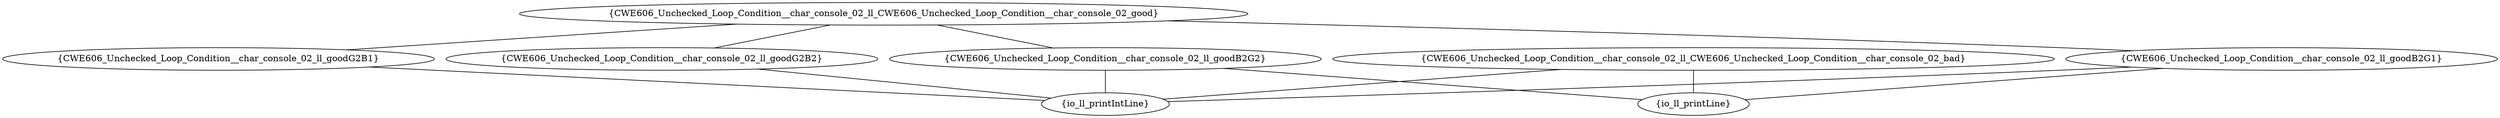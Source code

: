 graph "cg graph" {
CWE606_Unchecked_Loop_Condition__char_console_02_ll_goodG2B1 [label="{CWE606_Unchecked_Loop_Condition__char_console_02_ll_goodG2B1}"];
io_ll_printIntLine [label="{io_ll_printIntLine}"];
CWE606_Unchecked_Loop_Condition__char_console_02_ll_CWE606_Unchecked_Loop_Condition__char_console_02_good [label="{CWE606_Unchecked_Loop_Condition__char_console_02_ll_CWE606_Unchecked_Loop_Condition__char_console_02_good}"];
CWE606_Unchecked_Loop_Condition__char_console_02_ll_goodB2G1 [label="{CWE606_Unchecked_Loop_Condition__char_console_02_ll_goodB2G1}"];
CWE606_Unchecked_Loop_Condition__char_console_02_ll_goodB2G2 [label="{CWE606_Unchecked_Loop_Condition__char_console_02_ll_goodB2G2}"];
CWE606_Unchecked_Loop_Condition__char_console_02_ll_goodG2B2 [label="{CWE606_Unchecked_Loop_Condition__char_console_02_ll_goodG2B2}"];
io_ll_printLine [label="{io_ll_printLine}"];
CWE606_Unchecked_Loop_Condition__char_console_02_ll_CWE606_Unchecked_Loop_Condition__char_console_02_bad [label="{CWE606_Unchecked_Loop_Condition__char_console_02_ll_CWE606_Unchecked_Loop_Condition__char_console_02_bad}"];
CWE606_Unchecked_Loop_Condition__char_console_02_ll_goodG2B1 -- io_ll_printIntLine;
CWE606_Unchecked_Loop_Condition__char_console_02_ll_CWE606_Unchecked_Loop_Condition__char_console_02_good -- CWE606_Unchecked_Loop_Condition__char_console_02_ll_goodB2G1;
CWE606_Unchecked_Loop_Condition__char_console_02_ll_CWE606_Unchecked_Loop_Condition__char_console_02_good -- CWE606_Unchecked_Loop_Condition__char_console_02_ll_goodB2G2;
CWE606_Unchecked_Loop_Condition__char_console_02_ll_CWE606_Unchecked_Loop_Condition__char_console_02_good -- CWE606_Unchecked_Loop_Condition__char_console_02_ll_goodG2B1;
CWE606_Unchecked_Loop_Condition__char_console_02_ll_CWE606_Unchecked_Loop_Condition__char_console_02_good -- CWE606_Unchecked_Loop_Condition__char_console_02_ll_goodG2B2;
CWE606_Unchecked_Loop_Condition__char_console_02_ll_goodB2G2 -- io_ll_printLine;
CWE606_Unchecked_Loop_Condition__char_console_02_ll_goodB2G2 -- io_ll_printIntLine;
CWE606_Unchecked_Loop_Condition__char_console_02_ll_goodB2G1 -- io_ll_printLine;
CWE606_Unchecked_Loop_Condition__char_console_02_ll_goodB2G1 -- io_ll_printIntLine;
CWE606_Unchecked_Loop_Condition__char_console_02_ll_goodG2B2 -- io_ll_printIntLine;
CWE606_Unchecked_Loop_Condition__char_console_02_ll_CWE606_Unchecked_Loop_Condition__char_console_02_bad -- io_ll_printLine;
CWE606_Unchecked_Loop_Condition__char_console_02_ll_CWE606_Unchecked_Loop_Condition__char_console_02_bad -- io_ll_printIntLine;
}
